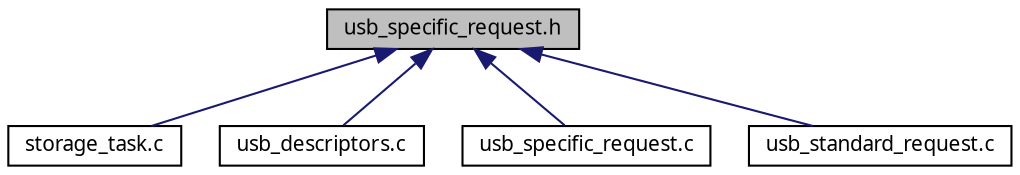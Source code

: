 digraph G
{
  edge [fontname="FreeSans.ttf",fontsize=10,labelfontname="FreeSans.ttf",labelfontsize=10];
  node [fontname="FreeSans.ttf",fontsize=10,shape=record];
  Node1 [label="usb_specific_request.h",height=0.2,width=0.4,color="black", fillcolor="grey75", style="filled" fontcolor="black"];
  Node1 -> Node2 [dir=back,color="midnightblue",fontsize=10,style="solid",fontname="FreeSans.ttf"];
  Node2 [label="storage_task.c",height=0.2,width=0.4,color="black", fillcolor="white", style="filled",URL="$a00074.html"];
  Node1 -> Node3 [dir=back,color="midnightblue",fontsize=10,style="solid",fontname="FreeSans.ttf"];
  Node3 [label="usb_descriptors.c",height=0.2,width=0.4,color="black", fillcolor="white", style="filled",URL="$a00082.html"];
  Node1 -> Node4 [dir=back,color="midnightblue",fontsize=10,style="solid",fontname="FreeSans.ttf"];
  Node4 [label="usb_specific_request.c",height=0.2,width=0.4,color="black", fillcolor="white", style="filled",URL="$a00088.html"];
  Node1 -> Node5 [dir=back,color="midnightblue",fontsize=10,style="solid",fontname="FreeSans.ttf"];
  Node5 [label="usb_standard_request.c",height=0.2,width=0.4,color="black", fillcolor="white", style="filled",URL="$a00090.html"];
}

